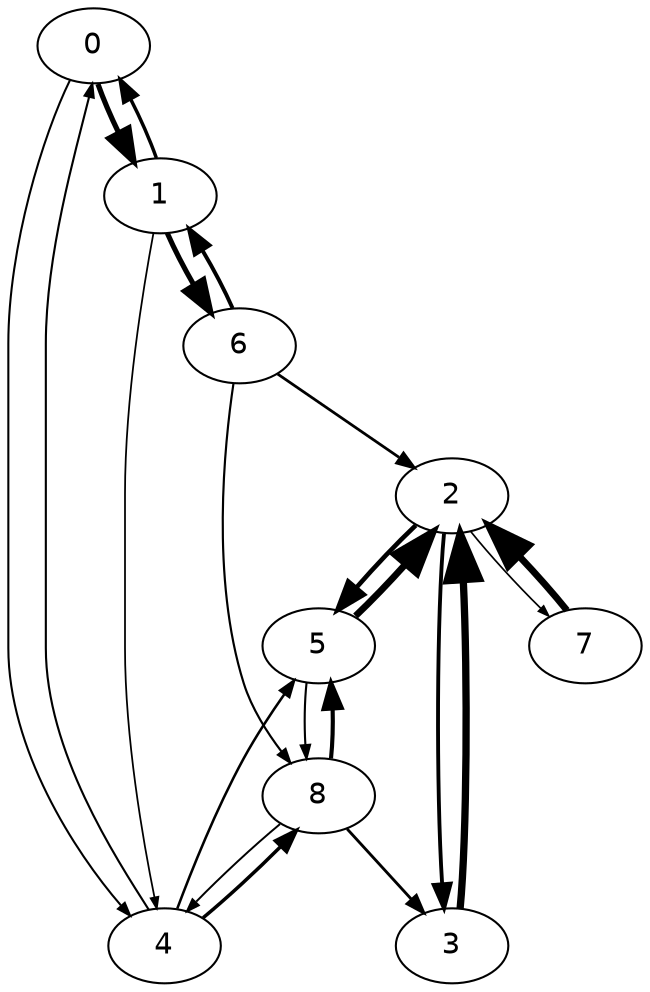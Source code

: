 digraph "" {
	node [fontname=Helvetica];
	0 -> 1	[arrowsize=1.5748560745029037,
		penwidth=2.5012420006810823];
	0 -> 4	[arrowsize=0.6246444907931672,
		penwidth=0.9920824265538539];
	1 -> 0	[arrowsize=1.051175440373976,
		penwidth=1.6695139347116088];
	1 -> 4	[arrowsize=0.5343381240666181,
		penwidth=0.848654667635217];
	1 -> 6	[arrowsize=1.5522231059981315,
		penwidth=2.46529552129115];
	4 -> 0	[arrowsize=0.6396583133833169,
		penwidth=1.0159279094911506];
	4 -> 5	[arrowsize=0.7696789564180859,
		penwidth=1.2224312837228426];
	4 -> 8	[arrowsize=1.0663189688416868,
		penwidth=1.6935654211015028];
	6 -> 1	[arrowsize=1.191457070339267,
		penwidth=1.8923141705388362];
	6 -> 2	[arrowsize=0.8371362415624188,
		penwidth=1.32956932483443];
	6 -> 8	[arrowsize=0.6567069063663634,
		penwidth=1.0430050865818714];
	2 -> 3	[arrowsize=1.165416098912161,
		penwidth=1.850954980625197];
	2 -> 5	[arrowsize=1.3961934095855308,
		penwidth=2.2174836505181963];
	2 -> 7	[arrowsize=0.51,
		penwidth=0.81];
	3 -> 2	[arrowsize=2.21,
		penwidth=3.5100000000000002];
	5 -> 2	[arrowsize=2.03010477337253,
		penwidth=3.22428405182696];
	5 -> 8	[arrowsize=0.6407434930945489,
		penwidth=1.0176514302089896];
	7 -> 2	[arrowsize=2.0597885363854433,
		penwidth=3.271428851906293];
	8 -> 4	[arrowsize=0.5971800898439847,
		penwidth=0.9484624956345642];
	8 -> 3	[arrowsize=0.8649179711133453,
		penwidth=1.3736932482388429];
	8 -> 5	[arrowsize=1.2500208685736935,
		penwidth=1.9853272618523368];
}

